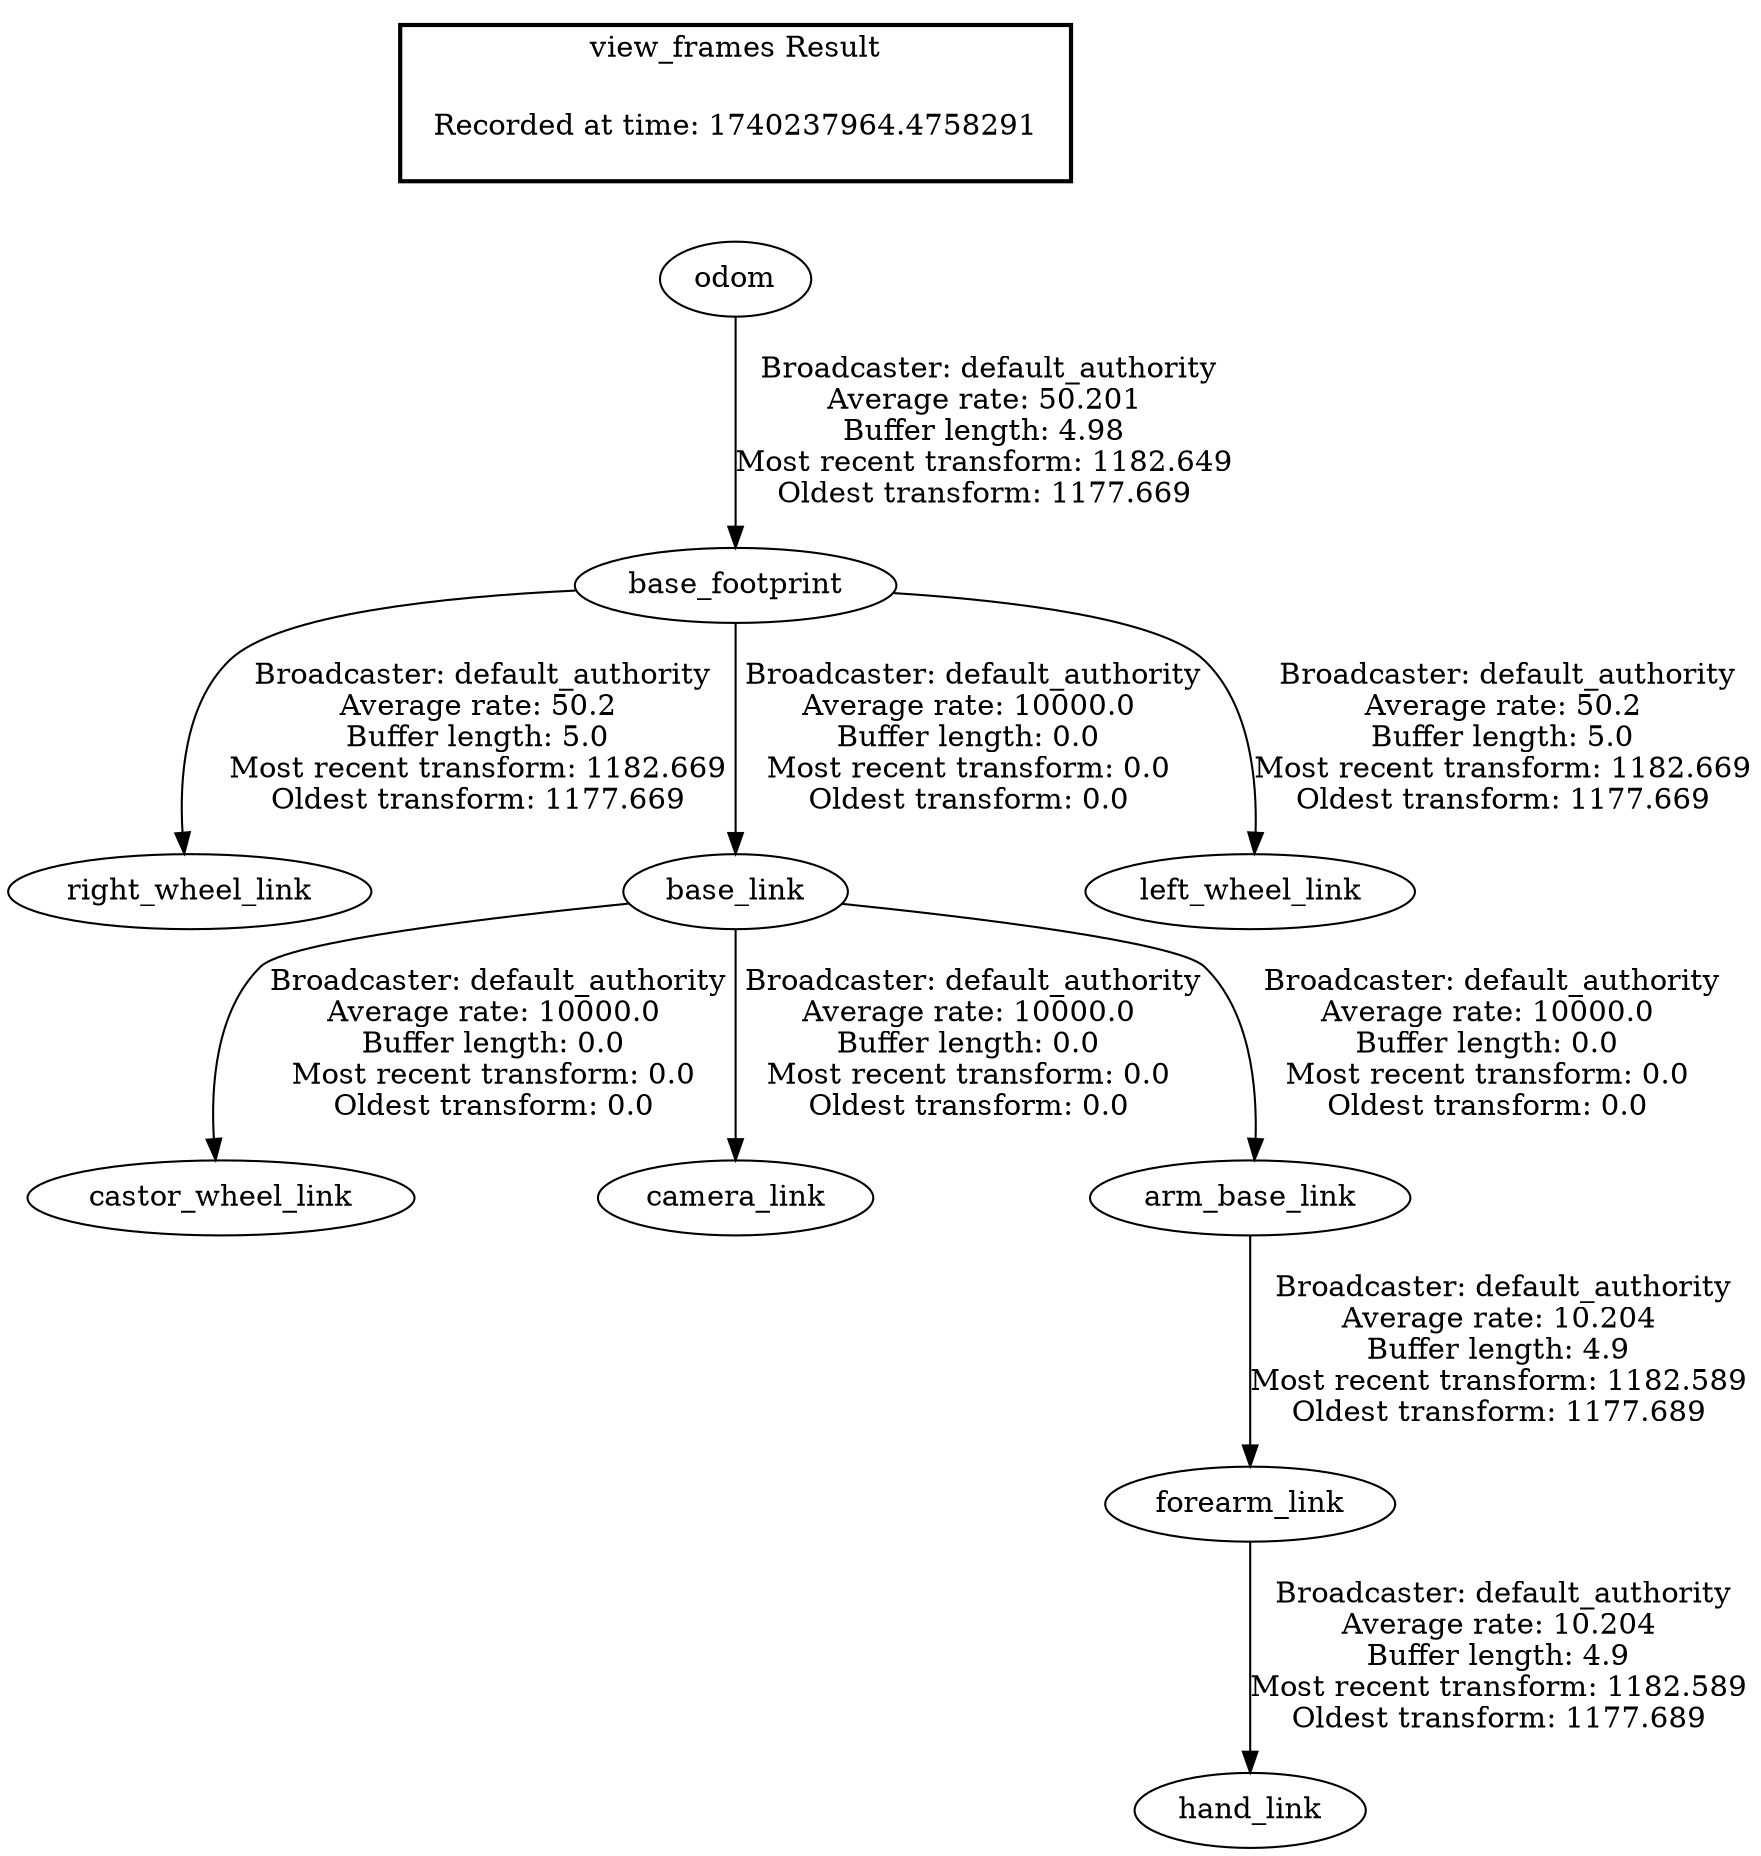 digraph G {
"base_footprint" -> "right_wheel_link"[label=" Broadcaster: default_authority\nAverage rate: 50.2\nBuffer length: 5.0\nMost recent transform: 1182.669\nOldest transform: 1177.669\n"];
"odom" -> "base_footprint"[label=" Broadcaster: default_authority\nAverage rate: 50.201\nBuffer length: 4.98\nMost recent transform: 1182.649\nOldest transform: 1177.669\n"];
"base_link" -> "castor_wheel_link"[label=" Broadcaster: default_authority\nAverage rate: 10000.0\nBuffer length: 0.0\nMost recent transform: 0.0\nOldest transform: 0.0\n"];
"base_footprint" -> "base_link"[label=" Broadcaster: default_authority\nAverage rate: 10000.0\nBuffer length: 0.0\nMost recent transform: 0.0\nOldest transform: 0.0\n"];
"base_link" -> "camera_link"[label=" Broadcaster: default_authority\nAverage rate: 10000.0\nBuffer length: 0.0\nMost recent transform: 0.0\nOldest transform: 0.0\n"];
"base_link" -> "arm_base_link"[label=" Broadcaster: default_authority\nAverage rate: 10000.0\nBuffer length: 0.0\nMost recent transform: 0.0\nOldest transform: 0.0\n"];
"base_footprint" -> "left_wheel_link"[label=" Broadcaster: default_authority\nAverage rate: 50.2\nBuffer length: 5.0\nMost recent transform: 1182.669\nOldest transform: 1177.669\n"];
"arm_base_link" -> "forearm_link"[label=" Broadcaster: default_authority\nAverage rate: 10.204\nBuffer length: 4.9\nMost recent transform: 1182.589\nOldest transform: 1177.689\n"];
"forearm_link" -> "hand_link"[label=" Broadcaster: default_authority\nAverage rate: 10.204\nBuffer length: 4.9\nMost recent transform: 1182.589\nOldest transform: 1177.689\n"];
edge [style=invis];
 subgraph cluster_legend { style=bold; color=black; label ="view_frames Result";
"Recorded at time: 1740237964.4758291"[ shape=plaintext ] ;
}->"odom";
}
